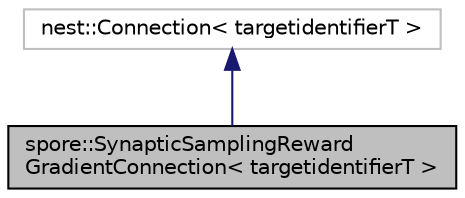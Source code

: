 digraph "spore::SynapticSamplingRewardGradientConnection&lt; targetidentifierT &gt;"
{
  edge [fontname="Helvetica",fontsize="10",labelfontname="Helvetica",labelfontsize="10"];
  node [fontname="Helvetica",fontsize="10",shape=record];
  Node2 [label="spore::SynapticSamplingReward\lGradientConnection\< targetidentifierT \>",height=0.2,width=0.4,color="black", fillcolor="grey75", style="filled", fontcolor="black"];
  Node3 -> Node2 [dir="back",color="midnightblue",fontsize="10",style="solid",fontname="Helvetica"];
  Node3 [label="nest::Connection\< targetidentifierT \>",height=0.2,width=0.4,color="grey75", fillcolor="white", style="filled"];
}
